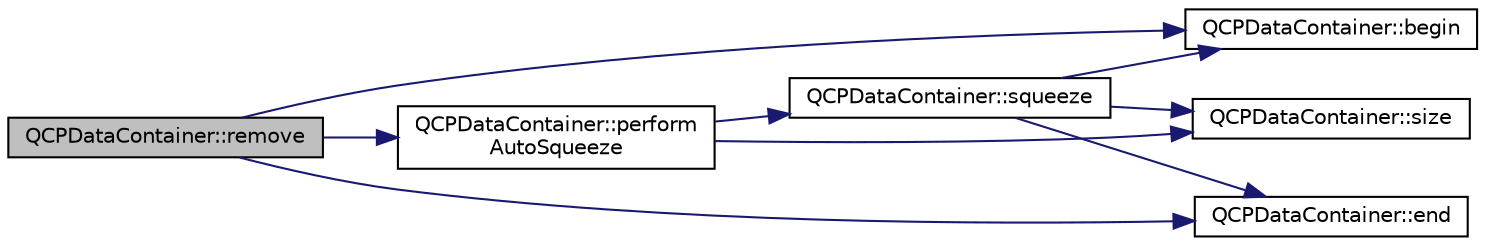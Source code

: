 digraph "QCPDataContainer::remove"
{
  edge [fontname="Helvetica",fontsize="10",labelfontname="Helvetica",labelfontsize="10"];
  node [fontname="Helvetica",fontsize="10",shape=record];
  rankdir="LR";
  Node149 [label="QCPDataContainer::remove",height=0.2,width=0.4,color="black", fillcolor="grey75", style="filled", fontcolor="black"];
  Node149 -> Node150 [color="midnightblue",fontsize="10",style="solid",fontname="Helvetica"];
  Node150 [label="QCPDataContainer::begin",height=0.2,width=0.4,color="black", fillcolor="white", style="filled",URL="$class_q_c_p_data_container.html#a80032518413ab8f418f7c81182fd06cb"];
  Node149 -> Node151 [color="midnightblue",fontsize="10",style="solid",fontname="Helvetica"];
  Node151 [label="QCPDataContainer::end",height=0.2,width=0.4,color="black", fillcolor="white", style="filled",URL="$class_q_c_p_data_container.html#acf66dfad83fe041380f5e0491e7676f2"];
  Node149 -> Node152 [color="midnightblue",fontsize="10",style="solid",fontname="Helvetica"];
  Node152 [label="QCPDataContainer::perform\lAutoSqueeze",height=0.2,width=0.4,color="black", fillcolor="white", style="filled",URL="$class_q_c_p_data_container.html#a83c25ac14be1c920df85e797ee75c982"];
  Node152 -> Node153 [color="midnightblue",fontsize="10",style="solid",fontname="Helvetica"];
  Node153 [label="QCPDataContainer::size",height=0.2,width=0.4,color="black", fillcolor="white", style="filled",URL="$class_q_c_p_data_container.html#a8e9b262c739672e13472d0d45b720258"];
  Node152 -> Node154 [color="midnightblue",fontsize="10",style="solid",fontname="Helvetica"];
  Node154 [label="QCPDataContainer::squeeze",height=0.2,width=0.4,color="black", fillcolor="white", style="filled",URL="$class_q_c_p_data_container.html#a82fcc511def22287fc62579d0706387c"];
  Node154 -> Node150 [color="midnightblue",fontsize="10",style="solid",fontname="Helvetica"];
  Node154 -> Node151 [color="midnightblue",fontsize="10",style="solid",fontname="Helvetica"];
  Node154 -> Node153 [color="midnightblue",fontsize="10",style="solid",fontname="Helvetica"];
}
